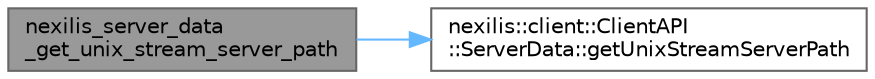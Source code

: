 digraph "nexilis_server_data_get_unix_stream_server_path"
{
 // LATEX_PDF_SIZE
  bgcolor="transparent";
  edge [fontname=Helvetica,fontsize=10,labelfontname=Helvetica,labelfontsize=10];
  node [fontname=Helvetica,fontsize=10,shape=box,height=0.2,width=0.4];
  rankdir="LR";
  Node1 [id="Node000001",label="nexilis_server_data\l_get_unix_stream_server_path",height=0.2,width=0.4,color="gray40", fillcolor="grey60", style="filled", fontcolor="black",tooltip=" "];
  Node1 -> Node2 [id="edge1_Node000001_Node000002",color="steelblue1",style="solid",tooltip=" "];
  Node2 [id="Node000002",label="nexilis::client::ClientAPI\l::ServerData::getUnixStreamServerPath",height=0.2,width=0.4,color="grey40", fillcolor="white", style="filled",URL="$d5/dce/classnexilis_1_1client_1_1ClientAPI_1_1ServerData.html#a38341b0ed5668f1b2e8d7b6d5706aadb",tooltip="af_unix STREAM"];
}
